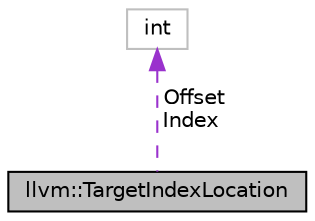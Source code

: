 digraph "llvm::TargetIndexLocation"
{
 // LATEX_PDF_SIZE
  bgcolor="transparent";
  edge [fontname="Helvetica",fontsize="10",labelfontname="Helvetica",labelfontsize="10"];
  node [fontname="Helvetica",fontsize="10",shape=record];
  Node1 [label="llvm::TargetIndexLocation",height=0.2,width=0.4,color="black", fillcolor="grey75", style="filled", fontcolor="black",tooltip="This struct describes target specific location."];
  Node2 -> Node1 [dir="back",color="darkorchid3",fontsize="10",style="dashed",label=" Offset\nIndex" ,fontname="Helvetica"];
  Node2 [label="int",height=0.2,width=0.4,color="grey75",tooltip=" "];
}
